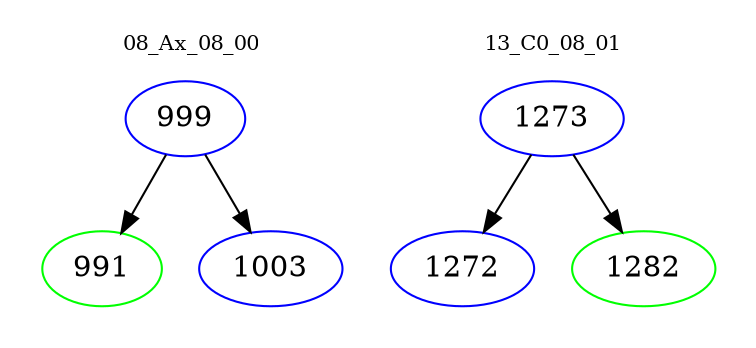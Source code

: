 digraph{
subgraph cluster_0 {
color = white
label = "08_Ax_08_00";
fontsize=10;
T0_999 [label="999", color="blue"]
T0_999 -> T0_991 [color="black"]
T0_991 [label="991", color="green"]
T0_999 -> T0_1003 [color="black"]
T0_1003 [label="1003", color="blue"]
}
subgraph cluster_1 {
color = white
label = "13_C0_08_01";
fontsize=10;
T1_1273 [label="1273", color="blue"]
T1_1273 -> T1_1272 [color="black"]
T1_1272 [label="1272", color="blue"]
T1_1273 -> T1_1282 [color="black"]
T1_1282 [label="1282", color="green"]
}
}
